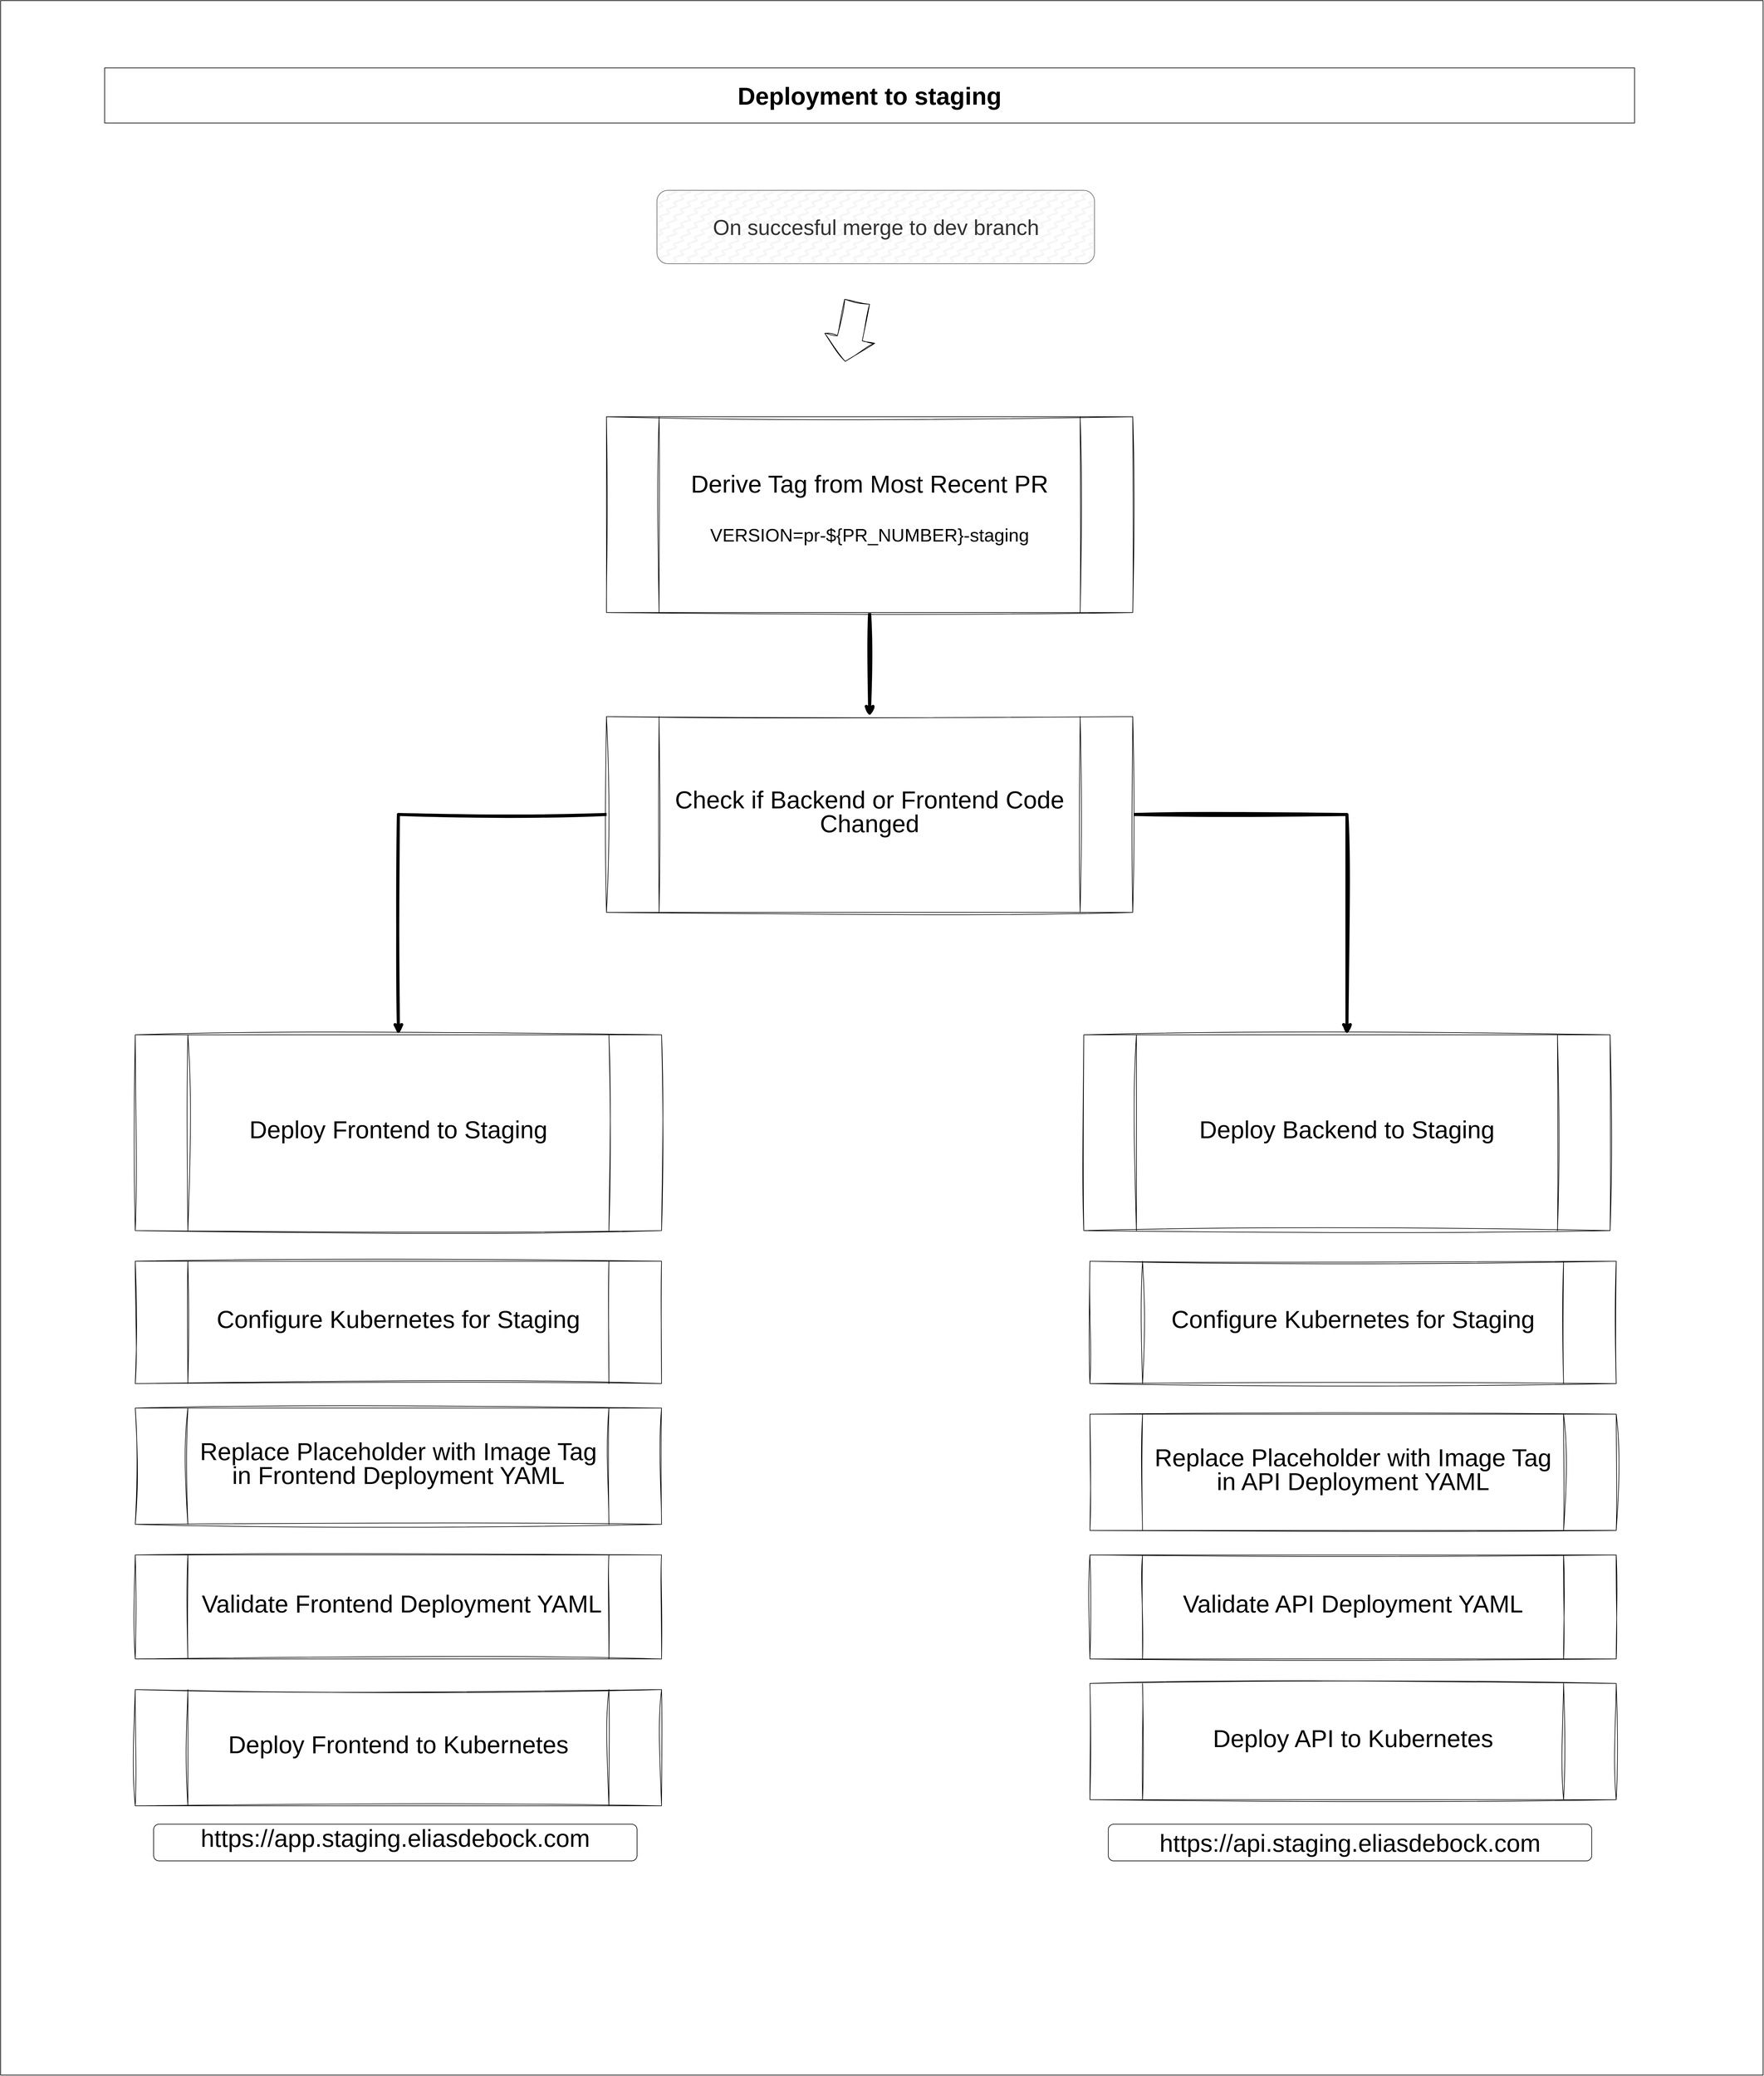 <mxfile version="26.0.4">
  <diagram name="Page-1" id="V5H8sHE0U_d2jvzVKu3O">
    <mxGraphModel dx="3549" dy="2243" grid="1" gridSize="10" guides="1" tooltips="1" connect="1" arrows="1" fold="1" page="1" pageScale="1" pageWidth="4000" pageHeight="20000" math="0" shadow="0">
      <root>
        <mxCell id="0" />
        <mxCell id="1" parent="0" />
        <mxCell id="HPJAi-LUw1QC0v0Y9s_r-1" value="" style="rounded=0;whiteSpace=wrap;html=1;" vertex="1" parent="1">
          <mxGeometry x="620" y="230" width="2880" height="3390" as="geometry" />
        </mxCell>
        <mxCell id="HPJAi-LUw1QC0v0Y9s_r-2" value="&lt;font style=&quot;font-size: 40px;&quot;&gt;&lt;b&gt;Deployment to staging&lt;/b&gt;&lt;/font&gt;" style="rounded=0;whiteSpace=wrap;html=1;" vertex="1" parent="1">
          <mxGeometry x="790" y="340" width="2500" height="90" as="geometry" />
        </mxCell>
        <mxCell id="HPJAi-LUw1QC0v0Y9s_r-24" style="edgeStyle=orthogonalEdgeStyle;rounded=0;orthogonalLoop=1;jettySize=auto;html=1;exitX=0.5;exitY=1;exitDx=0;exitDy=0;entryX=0.5;entryY=0;entryDx=0;entryDy=0;strokeWidth=5;startArrow=none;startFill=0;sketch=1;curveFitting=1;jiggle=2;" edge="1" parent="1" source="HPJAi-LUw1QC0v0Y9s_r-3" target="HPJAi-LUw1QC0v0Y9s_r-4">
          <mxGeometry relative="1" as="geometry" />
        </mxCell>
        <mxCell id="HPJAi-LUw1QC0v0Y9s_r-3" value="&lt;font style=&quot;line-height: 240%; font-size: 40px;&quot;&gt;Derive Tag from Most Recent PR&lt;/font&gt;&lt;div style=&quot;line-height: 240%;&quot;&gt;&lt;span style=&quot;font-size: 30px; background-color: transparent; color: light-dark(rgb(0, 0, 0), rgb(255, 255, 255)); line-height: 240%;&quot;&gt;VERSION=pr-${PR_NUMBER}-staging&lt;/span&gt;&lt;div&gt;&lt;font style=&quot;&quot;&gt;&lt;div style=&quot;font-size: 35px;&quot;&gt;&lt;br&gt;&lt;/div&gt;&lt;/font&gt;&lt;/div&gt;&lt;/div&gt;" style="shape=process;whiteSpace=wrap;html=1;backgroundOutline=1;sketch=1;curveFitting=1;jiggle=2;" vertex="1" parent="1">
          <mxGeometry x="1610" y="910" width="860" height="320" as="geometry" />
        </mxCell>
        <mxCell id="HPJAi-LUw1QC0v0Y9s_r-25" style="edgeStyle=orthogonalEdgeStyle;rounded=0;orthogonalLoop=1;jettySize=auto;html=1;exitX=0;exitY=0.5;exitDx=0;exitDy=0;entryX=0.5;entryY=0;entryDx=0;entryDy=0;strokeWidth=5;sketch=1;curveFitting=1;jiggle=2;" edge="1" parent="1" source="HPJAi-LUw1QC0v0Y9s_r-4" target="HPJAi-LUw1QC0v0Y9s_r-5">
          <mxGeometry relative="1" as="geometry" />
        </mxCell>
        <mxCell id="HPJAi-LUw1QC0v0Y9s_r-26" style="edgeStyle=orthogonalEdgeStyle;rounded=0;orthogonalLoop=1;jettySize=auto;html=1;exitX=1;exitY=0.5;exitDx=0;exitDy=0;entryX=0.5;entryY=0;entryDx=0;entryDy=0;strokeWidth=5;sketch=1;curveFitting=1;jiggle=2;" edge="1" parent="1" source="HPJAi-LUw1QC0v0Y9s_r-4" target="HPJAi-LUw1QC0v0Y9s_r-6">
          <mxGeometry relative="1" as="geometry" />
        </mxCell>
        <mxCell id="HPJAi-LUw1QC0v0Y9s_r-4" value="&lt;div style=&quot;line-height: 240%;&quot;&gt;&lt;span style=&quot;background-color: transparent; line-height: 240%;&quot;&gt;&lt;span style=&quot;font-size: 40px;&quot;&gt;Check if Backend or Frontend Code Changed&lt;/span&gt;&lt;/span&gt;&lt;/div&gt;" style="shape=process;whiteSpace=wrap;html=1;backgroundOutline=1;sketch=1;curveFitting=1;jiggle=2;" vertex="1" parent="1">
          <mxGeometry x="1610" y="1400" width="860" height="320" as="geometry" />
        </mxCell>
        <mxCell id="HPJAi-LUw1QC0v0Y9s_r-5" value="&lt;div style=&quot;line-height: 240%;&quot;&gt;&lt;span style=&quot;font-size: 40px;&quot;&gt;Deploy Frontend to Staging&lt;/span&gt;&lt;/div&gt;" style="shape=process;whiteSpace=wrap;html=1;backgroundOutline=1;sketch=1;curveFitting=1;jiggle=2;" vertex="1" parent="1">
          <mxGeometry x="840" y="1920" width="860" height="320" as="geometry" />
        </mxCell>
        <mxCell id="HPJAi-LUw1QC0v0Y9s_r-6" value="&lt;div style=&quot;line-height: 240%;&quot;&gt;&lt;span style=&quot;font-size: 40px;&quot;&gt;Deploy Backend to Staging&lt;/span&gt;&lt;/div&gt;" style="shape=process;whiteSpace=wrap;html=1;backgroundOutline=1;sketch=1;curveFitting=1;jiggle=2;" vertex="1" parent="1">
          <mxGeometry x="2390" y="1920" width="860" height="320" as="geometry" />
        </mxCell>
        <mxCell id="HPJAi-LUw1QC0v0Y9s_r-9" value="&lt;div style=&quot;line-height: 240%;&quot;&gt;&lt;span style=&quot;font-size: 40px;&quot;&gt;Configure Kubernetes for Staging&lt;/span&gt;&lt;/div&gt;" style="shape=process;whiteSpace=wrap;html=1;backgroundOutline=1;sketch=1;curveFitting=1;jiggle=2;" vertex="1" parent="1">
          <mxGeometry x="840" y="2290" width="860" height="200" as="geometry" />
        </mxCell>
        <mxCell id="HPJAi-LUw1QC0v0Y9s_r-10" value="&lt;div style=&quot;line-height: 240%;&quot;&gt;&lt;span style=&quot;font-size: 40px;&quot;&gt;Configure Kubernetes for Staging&lt;/span&gt;&lt;/div&gt;" style="shape=process;whiteSpace=wrap;html=1;backgroundOutline=1;sketch=1;curveFitting=1;jiggle=2;" vertex="1" parent="1">
          <mxGeometry x="2400" y="2290" width="860" height="200" as="geometry" />
        </mxCell>
        <mxCell id="HPJAi-LUw1QC0v0Y9s_r-11" value="&lt;div style=&quot;line-height: 240%;&quot;&gt;&lt;span style=&quot;font-size: 40px;&quot;&gt;Replace Placeholder with Image Tag in Frontend Deployment YAML&lt;/span&gt;&lt;/div&gt;" style="shape=process;whiteSpace=wrap;html=1;backgroundOutline=1;sketch=1;curveFitting=1;jiggle=2;" vertex="1" parent="1">
          <mxGeometry x="840" y="2530" width="860" height="190" as="geometry" />
        </mxCell>
        <mxCell id="HPJAi-LUw1QC0v0Y9s_r-12" value="&lt;div style=&quot;line-height: 240%;&quot;&gt;&lt;span style=&quot;font-size: 40px;&quot;&gt;&amp;nbsp;Validate Frontend Deployment YAML&lt;/span&gt;&lt;/div&gt;" style="shape=process;whiteSpace=wrap;html=1;backgroundOutline=1;sketch=1;curveFitting=1;jiggle=2;" vertex="1" parent="1">
          <mxGeometry x="840" y="2770" width="860" height="170" as="geometry" />
        </mxCell>
        <mxCell id="HPJAi-LUw1QC0v0Y9s_r-13" value="&lt;div style=&quot;line-height: 240%;&quot;&gt;&lt;span style=&quot;font-size: 40px;&quot;&gt;Deploy Frontend to Kubernetes&lt;/span&gt;&lt;/div&gt;" style="shape=process;whiteSpace=wrap;html=1;backgroundOutline=1;sketch=1;curveFitting=1;jiggle=2;" vertex="1" parent="1">
          <mxGeometry x="840" y="2990" width="860" height="190" as="geometry" />
        </mxCell>
        <mxCell id="HPJAi-LUw1QC0v0Y9s_r-14" value="&lt;div style=&quot;line-height: 240%;&quot;&gt;&lt;span style=&quot;font-size: 40px;&quot;&gt;Replace Placeholder with Image Tag in API Deployment YAML&lt;/span&gt;&lt;/div&gt;" style="shape=process;whiteSpace=wrap;html=1;backgroundOutline=1;sketch=1;curveFitting=1;jiggle=2;" vertex="1" parent="1">
          <mxGeometry x="2400" y="2540" width="860" height="190" as="geometry" />
        </mxCell>
        <mxCell id="HPJAi-LUw1QC0v0Y9s_r-15" value="&lt;div style=&quot;line-height: 240%;&quot;&gt;&lt;span style=&quot;font-size: 40px;&quot;&gt;Validate API Deployment YAML&lt;/span&gt;&lt;/div&gt;" style="shape=process;whiteSpace=wrap;html=1;backgroundOutline=1;sketch=1;curveFitting=1;jiggle=2;" vertex="1" parent="1">
          <mxGeometry x="2400" y="2770" width="860" height="170" as="geometry" />
        </mxCell>
        <mxCell id="HPJAi-LUw1QC0v0Y9s_r-16" value="&lt;div style=&quot;line-height: 240%;&quot;&gt;&lt;span style=&quot;font-size: 40px;&quot;&gt;Deploy API to Kubernetes&lt;/span&gt;&lt;/div&gt;" style="shape=process;whiteSpace=wrap;html=1;backgroundOutline=1;sketch=1;curveFitting=1;jiggle=2;" vertex="1" parent="1">
          <mxGeometry x="2400" y="2980" width="860" height="190" as="geometry" />
        </mxCell>
        <mxCell id="HPJAi-LUw1QC0v0Y9s_r-18" value="&lt;font style=&quot;font-size: 35px;&quot;&gt;On succesful merge to dev branch&lt;/font&gt;" style="rounded=1;whiteSpace=wrap;html=1;fillStyle=zigzag-line;fillColor=#f5f5f5;strokeColor=#666666;fontColor=#333333;" vertex="1" parent="1">
          <mxGeometry x="1692.5" y="540" width="715" height="120" as="geometry" />
        </mxCell>
        <mxCell id="HPJAi-LUw1QC0v0Y9s_r-23" value="" style="shape=flexArrow;endArrow=classic;html=1;rounded=0;sketch=1;curveFitting=1;jiggle=2;endWidth=40.769;endSize=12.462;width=41.429;exitX=0.486;exitY=0.145;exitDx=0;exitDy=0;exitPerimeter=0;" edge="1" parent="1" source="HPJAi-LUw1QC0v0Y9s_r-1">
          <mxGeometry width="50" height="50" relative="1" as="geometry">
            <mxPoint x="2010.5" y="740" as="sourcePoint" />
            <mxPoint x="2000" y="820" as="targetPoint" />
          </mxGeometry>
        </mxCell>
        <mxCell id="HPJAi-LUw1QC0v0Y9s_r-27" value="&lt;div&gt;&lt;span style=&quot;font-size: 40px;&quot;&gt;https://app.staging.eliasdebock.com&lt;/span&gt;&lt;/div&gt;&lt;div&gt;&lt;br&gt;&lt;/div&gt;" style="rounded=1;whiteSpace=wrap;html=1;" vertex="1" parent="1">
          <mxGeometry x="870" y="3210" width="790" height="60" as="geometry" />
        </mxCell>
        <mxCell id="HPJAi-LUw1QC0v0Y9s_r-28" value="&lt;div&gt;&lt;span style=&quot;font-size: 40px; background-color: transparent; color: light-dark(rgb(0, 0, 0), rgb(255, 255, 255));&quot;&gt;https://api.staging.eliasdebock.com&lt;/span&gt;&lt;/div&gt;" style="rounded=1;whiteSpace=wrap;html=1;" vertex="1" parent="1">
          <mxGeometry x="2430" y="3210" width="790" height="60" as="geometry" />
        </mxCell>
      </root>
    </mxGraphModel>
  </diagram>
</mxfile>
